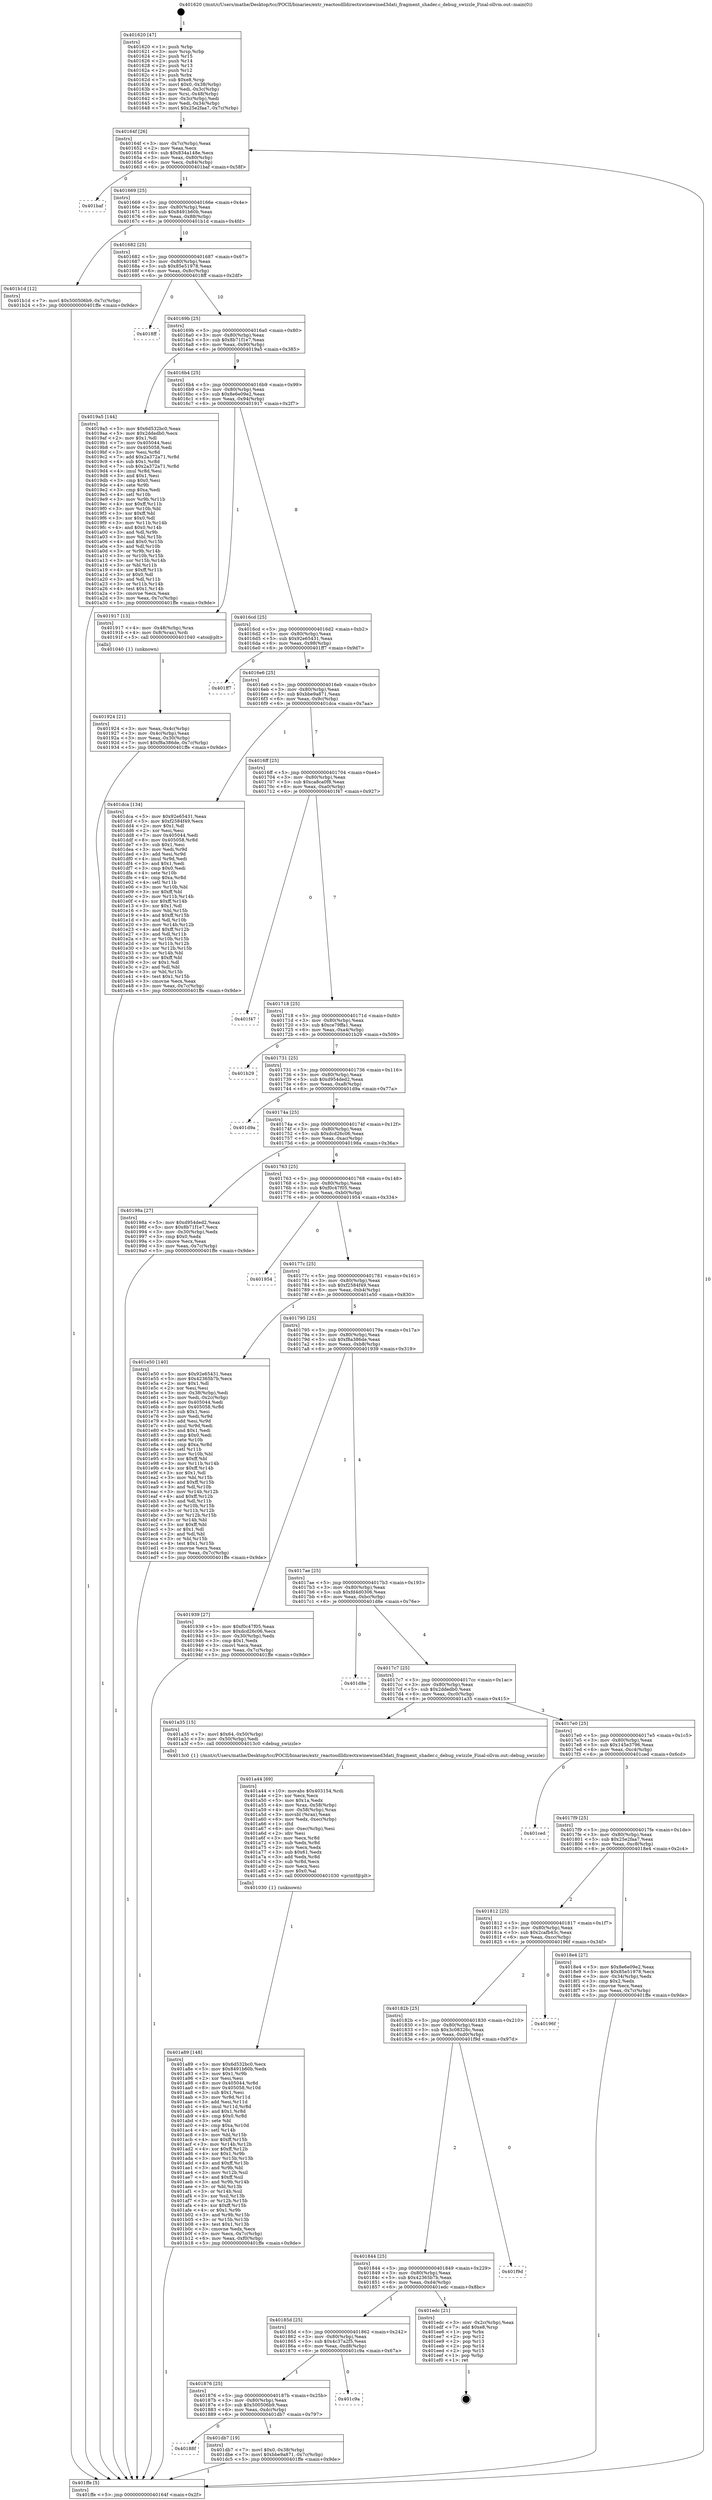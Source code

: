 digraph "0x401620" {
  label = "0x401620 (/mnt/c/Users/mathe/Desktop/tcc/POCII/binaries/extr_reactosdlldirectxwinewined3dati_fragment_shader.c_debug_swizzle_Final-ollvm.out::main(0))"
  labelloc = "t"
  node[shape=record]

  Entry [label="",width=0.3,height=0.3,shape=circle,fillcolor=black,style=filled]
  "0x40164f" [label="{
     0x40164f [26]\l
     | [instrs]\l
     &nbsp;&nbsp;0x40164f \<+3\>: mov -0x7c(%rbp),%eax\l
     &nbsp;&nbsp;0x401652 \<+2\>: mov %eax,%ecx\l
     &nbsp;&nbsp;0x401654 \<+6\>: sub $0x834a148e,%ecx\l
     &nbsp;&nbsp;0x40165a \<+3\>: mov %eax,-0x80(%rbp)\l
     &nbsp;&nbsp;0x40165d \<+6\>: mov %ecx,-0x84(%rbp)\l
     &nbsp;&nbsp;0x401663 \<+6\>: je 0000000000401baf \<main+0x58f\>\l
  }"]
  "0x401baf" [label="{
     0x401baf\l
  }", style=dashed]
  "0x401669" [label="{
     0x401669 [25]\l
     | [instrs]\l
     &nbsp;&nbsp;0x401669 \<+5\>: jmp 000000000040166e \<main+0x4e\>\l
     &nbsp;&nbsp;0x40166e \<+3\>: mov -0x80(%rbp),%eax\l
     &nbsp;&nbsp;0x401671 \<+5\>: sub $0x8491b60b,%eax\l
     &nbsp;&nbsp;0x401676 \<+6\>: mov %eax,-0x88(%rbp)\l
     &nbsp;&nbsp;0x40167c \<+6\>: je 0000000000401b1d \<main+0x4fd\>\l
  }"]
  Exit [label="",width=0.3,height=0.3,shape=circle,fillcolor=black,style=filled,peripheries=2]
  "0x401b1d" [label="{
     0x401b1d [12]\l
     | [instrs]\l
     &nbsp;&nbsp;0x401b1d \<+7\>: movl $0x500506b9,-0x7c(%rbp)\l
     &nbsp;&nbsp;0x401b24 \<+5\>: jmp 0000000000401ffe \<main+0x9de\>\l
  }"]
  "0x401682" [label="{
     0x401682 [25]\l
     | [instrs]\l
     &nbsp;&nbsp;0x401682 \<+5\>: jmp 0000000000401687 \<main+0x67\>\l
     &nbsp;&nbsp;0x401687 \<+3\>: mov -0x80(%rbp),%eax\l
     &nbsp;&nbsp;0x40168a \<+5\>: sub $0x85e51978,%eax\l
     &nbsp;&nbsp;0x40168f \<+6\>: mov %eax,-0x8c(%rbp)\l
     &nbsp;&nbsp;0x401695 \<+6\>: je 00000000004018ff \<main+0x2df\>\l
  }"]
  "0x40188f" [label="{
     0x40188f\l
  }", style=dashed]
  "0x4018ff" [label="{
     0x4018ff\l
  }", style=dashed]
  "0x40169b" [label="{
     0x40169b [25]\l
     | [instrs]\l
     &nbsp;&nbsp;0x40169b \<+5\>: jmp 00000000004016a0 \<main+0x80\>\l
     &nbsp;&nbsp;0x4016a0 \<+3\>: mov -0x80(%rbp),%eax\l
     &nbsp;&nbsp;0x4016a3 \<+5\>: sub $0x8b71f1e7,%eax\l
     &nbsp;&nbsp;0x4016a8 \<+6\>: mov %eax,-0x90(%rbp)\l
     &nbsp;&nbsp;0x4016ae \<+6\>: je 00000000004019a5 \<main+0x385\>\l
  }"]
  "0x401db7" [label="{
     0x401db7 [19]\l
     | [instrs]\l
     &nbsp;&nbsp;0x401db7 \<+7\>: movl $0x0,-0x38(%rbp)\l
     &nbsp;&nbsp;0x401dbe \<+7\>: movl $0xbbe9a871,-0x7c(%rbp)\l
     &nbsp;&nbsp;0x401dc5 \<+5\>: jmp 0000000000401ffe \<main+0x9de\>\l
  }"]
  "0x4019a5" [label="{
     0x4019a5 [144]\l
     | [instrs]\l
     &nbsp;&nbsp;0x4019a5 \<+5\>: mov $0x6d532bc0,%eax\l
     &nbsp;&nbsp;0x4019aa \<+5\>: mov $0x2ddedb0,%ecx\l
     &nbsp;&nbsp;0x4019af \<+2\>: mov $0x1,%dl\l
     &nbsp;&nbsp;0x4019b1 \<+7\>: mov 0x405044,%esi\l
     &nbsp;&nbsp;0x4019b8 \<+7\>: mov 0x405058,%edi\l
     &nbsp;&nbsp;0x4019bf \<+3\>: mov %esi,%r8d\l
     &nbsp;&nbsp;0x4019c2 \<+7\>: add $0x2a372a71,%r8d\l
     &nbsp;&nbsp;0x4019c9 \<+4\>: sub $0x1,%r8d\l
     &nbsp;&nbsp;0x4019cd \<+7\>: sub $0x2a372a71,%r8d\l
     &nbsp;&nbsp;0x4019d4 \<+4\>: imul %r8d,%esi\l
     &nbsp;&nbsp;0x4019d8 \<+3\>: and $0x1,%esi\l
     &nbsp;&nbsp;0x4019db \<+3\>: cmp $0x0,%esi\l
     &nbsp;&nbsp;0x4019de \<+4\>: sete %r9b\l
     &nbsp;&nbsp;0x4019e2 \<+3\>: cmp $0xa,%edi\l
     &nbsp;&nbsp;0x4019e5 \<+4\>: setl %r10b\l
     &nbsp;&nbsp;0x4019e9 \<+3\>: mov %r9b,%r11b\l
     &nbsp;&nbsp;0x4019ec \<+4\>: xor $0xff,%r11b\l
     &nbsp;&nbsp;0x4019f0 \<+3\>: mov %r10b,%bl\l
     &nbsp;&nbsp;0x4019f3 \<+3\>: xor $0xff,%bl\l
     &nbsp;&nbsp;0x4019f6 \<+3\>: xor $0x0,%dl\l
     &nbsp;&nbsp;0x4019f9 \<+3\>: mov %r11b,%r14b\l
     &nbsp;&nbsp;0x4019fc \<+4\>: and $0x0,%r14b\l
     &nbsp;&nbsp;0x401a00 \<+3\>: and %dl,%r9b\l
     &nbsp;&nbsp;0x401a03 \<+3\>: mov %bl,%r15b\l
     &nbsp;&nbsp;0x401a06 \<+4\>: and $0x0,%r15b\l
     &nbsp;&nbsp;0x401a0a \<+3\>: and %dl,%r10b\l
     &nbsp;&nbsp;0x401a0d \<+3\>: or %r9b,%r14b\l
     &nbsp;&nbsp;0x401a10 \<+3\>: or %r10b,%r15b\l
     &nbsp;&nbsp;0x401a13 \<+3\>: xor %r15b,%r14b\l
     &nbsp;&nbsp;0x401a16 \<+3\>: or %bl,%r11b\l
     &nbsp;&nbsp;0x401a19 \<+4\>: xor $0xff,%r11b\l
     &nbsp;&nbsp;0x401a1d \<+3\>: or $0x0,%dl\l
     &nbsp;&nbsp;0x401a20 \<+3\>: and %dl,%r11b\l
     &nbsp;&nbsp;0x401a23 \<+3\>: or %r11b,%r14b\l
     &nbsp;&nbsp;0x401a26 \<+4\>: test $0x1,%r14b\l
     &nbsp;&nbsp;0x401a2a \<+3\>: cmovne %ecx,%eax\l
     &nbsp;&nbsp;0x401a2d \<+3\>: mov %eax,-0x7c(%rbp)\l
     &nbsp;&nbsp;0x401a30 \<+5\>: jmp 0000000000401ffe \<main+0x9de\>\l
  }"]
  "0x4016b4" [label="{
     0x4016b4 [25]\l
     | [instrs]\l
     &nbsp;&nbsp;0x4016b4 \<+5\>: jmp 00000000004016b9 \<main+0x99\>\l
     &nbsp;&nbsp;0x4016b9 \<+3\>: mov -0x80(%rbp),%eax\l
     &nbsp;&nbsp;0x4016bc \<+5\>: sub $0x8e6e09e2,%eax\l
     &nbsp;&nbsp;0x4016c1 \<+6\>: mov %eax,-0x94(%rbp)\l
     &nbsp;&nbsp;0x4016c7 \<+6\>: je 0000000000401917 \<main+0x2f7\>\l
  }"]
  "0x401876" [label="{
     0x401876 [25]\l
     | [instrs]\l
     &nbsp;&nbsp;0x401876 \<+5\>: jmp 000000000040187b \<main+0x25b\>\l
     &nbsp;&nbsp;0x40187b \<+3\>: mov -0x80(%rbp),%eax\l
     &nbsp;&nbsp;0x40187e \<+5\>: sub $0x500506b9,%eax\l
     &nbsp;&nbsp;0x401883 \<+6\>: mov %eax,-0xdc(%rbp)\l
     &nbsp;&nbsp;0x401889 \<+6\>: je 0000000000401db7 \<main+0x797\>\l
  }"]
  "0x401917" [label="{
     0x401917 [13]\l
     | [instrs]\l
     &nbsp;&nbsp;0x401917 \<+4\>: mov -0x48(%rbp),%rax\l
     &nbsp;&nbsp;0x40191b \<+4\>: mov 0x8(%rax),%rdi\l
     &nbsp;&nbsp;0x40191f \<+5\>: call 0000000000401040 \<atoi@plt\>\l
     | [calls]\l
     &nbsp;&nbsp;0x401040 \{1\} (unknown)\l
  }"]
  "0x4016cd" [label="{
     0x4016cd [25]\l
     | [instrs]\l
     &nbsp;&nbsp;0x4016cd \<+5\>: jmp 00000000004016d2 \<main+0xb2\>\l
     &nbsp;&nbsp;0x4016d2 \<+3\>: mov -0x80(%rbp),%eax\l
     &nbsp;&nbsp;0x4016d5 \<+5\>: sub $0x92e65431,%eax\l
     &nbsp;&nbsp;0x4016da \<+6\>: mov %eax,-0x98(%rbp)\l
     &nbsp;&nbsp;0x4016e0 \<+6\>: je 0000000000401ff7 \<main+0x9d7\>\l
  }"]
  "0x401c9a" [label="{
     0x401c9a\l
  }", style=dashed]
  "0x401ff7" [label="{
     0x401ff7\l
  }", style=dashed]
  "0x4016e6" [label="{
     0x4016e6 [25]\l
     | [instrs]\l
     &nbsp;&nbsp;0x4016e6 \<+5\>: jmp 00000000004016eb \<main+0xcb\>\l
     &nbsp;&nbsp;0x4016eb \<+3\>: mov -0x80(%rbp),%eax\l
     &nbsp;&nbsp;0x4016ee \<+5\>: sub $0xbbe9a871,%eax\l
     &nbsp;&nbsp;0x4016f3 \<+6\>: mov %eax,-0x9c(%rbp)\l
     &nbsp;&nbsp;0x4016f9 \<+6\>: je 0000000000401dca \<main+0x7aa\>\l
  }"]
  "0x40185d" [label="{
     0x40185d [25]\l
     | [instrs]\l
     &nbsp;&nbsp;0x40185d \<+5\>: jmp 0000000000401862 \<main+0x242\>\l
     &nbsp;&nbsp;0x401862 \<+3\>: mov -0x80(%rbp),%eax\l
     &nbsp;&nbsp;0x401865 \<+5\>: sub $0x4c37a2f5,%eax\l
     &nbsp;&nbsp;0x40186a \<+6\>: mov %eax,-0xd8(%rbp)\l
     &nbsp;&nbsp;0x401870 \<+6\>: je 0000000000401c9a \<main+0x67a\>\l
  }"]
  "0x401dca" [label="{
     0x401dca [134]\l
     | [instrs]\l
     &nbsp;&nbsp;0x401dca \<+5\>: mov $0x92e65431,%eax\l
     &nbsp;&nbsp;0x401dcf \<+5\>: mov $0xf2584f49,%ecx\l
     &nbsp;&nbsp;0x401dd4 \<+2\>: mov $0x1,%dl\l
     &nbsp;&nbsp;0x401dd6 \<+2\>: xor %esi,%esi\l
     &nbsp;&nbsp;0x401dd8 \<+7\>: mov 0x405044,%edi\l
     &nbsp;&nbsp;0x401ddf \<+8\>: mov 0x405058,%r8d\l
     &nbsp;&nbsp;0x401de7 \<+3\>: sub $0x1,%esi\l
     &nbsp;&nbsp;0x401dea \<+3\>: mov %edi,%r9d\l
     &nbsp;&nbsp;0x401ded \<+3\>: add %esi,%r9d\l
     &nbsp;&nbsp;0x401df0 \<+4\>: imul %r9d,%edi\l
     &nbsp;&nbsp;0x401df4 \<+3\>: and $0x1,%edi\l
     &nbsp;&nbsp;0x401df7 \<+3\>: cmp $0x0,%edi\l
     &nbsp;&nbsp;0x401dfa \<+4\>: sete %r10b\l
     &nbsp;&nbsp;0x401dfe \<+4\>: cmp $0xa,%r8d\l
     &nbsp;&nbsp;0x401e02 \<+4\>: setl %r11b\l
     &nbsp;&nbsp;0x401e06 \<+3\>: mov %r10b,%bl\l
     &nbsp;&nbsp;0x401e09 \<+3\>: xor $0xff,%bl\l
     &nbsp;&nbsp;0x401e0c \<+3\>: mov %r11b,%r14b\l
     &nbsp;&nbsp;0x401e0f \<+4\>: xor $0xff,%r14b\l
     &nbsp;&nbsp;0x401e13 \<+3\>: xor $0x1,%dl\l
     &nbsp;&nbsp;0x401e16 \<+3\>: mov %bl,%r15b\l
     &nbsp;&nbsp;0x401e19 \<+4\>: and $0xff,%r15b\l
     &nbsp;&nbsp;0x401e1d \<+3\>: and %dl,%r10b\l
     &nbsp;&nbsp;0x401e20 \<+3\>: mov %r14b,%r12b\l
     &nbsp;&nbsp;0x401e23 \<+4\>: and $0xff,%r12b\l
     &nbsp;&nbsp;0x401e27 \<+3\>: and %dl,%r11b\l
     &nbsp;&nbsp;0x401e2a \<+3\>: or %r10b,%r15b\l
     &nbsp;&nbsp;0x401e2d \<+3\>: or %r11b,%r12b\l
     &nbsp;&nbsp;0x401e30 \<+3\>: xor %r12b,%r15b\l
     &nbsp;&nbsp;0x401e33 \<+3\>: or %r14b,%bl\l
     &nbsp;&nbsp;0x401e36 \<+3\>: xor $0xff,%bl\l
     &nbsp;&nbsp;0x401e39 \<+3\>: or $0x1,%dl\l
     &nbsp;&nbsp;0x401e3c \<+2\>: and %dl,%bl\l
     &nbsp;&nbsp;0x401e3e \<+3\>: or %bl,%r15b\l
     &nbsp;&nbsp;0x401e41 \<+4\>: test $0x1,%r15b\l
     &nbsp;&nbsp;0x401e45 \<+3\>: cmovne %ecx,%eax\l
     &nbsp;&nbsp;0x401e48 \<+3\>: mov %eax,-0x7c(%rbp)\l
     &nbsp;&nbsp;0x401e4b \<+5\>: jmp 0000000000401ffe \<main+0x9de\>\l
  }"]
  "0x4016ff" [label="{
     0x4016ff [25]\l
     | [instrs]\l
     &nbsp;&nbsp;0x4016ff \<+5\>: jmp 0000000000401704 \<main+0xe4\>\l
     &nbsp;&nbsp;0x401704 \<+3\>: mov -0x80(%rbp),%eax\l
     &nbsp;&nbsp;0x401707 \<+5\>: sub $0xca8ca0f8,%eax\l
     &nbsp;&nbsp;0x40170c \<+6\>: mov %eax,-0xa0(%rbp)\l
     &nbsp;&nbsp;0x401712 \<+6\>: je 0000000000401f47 \<main+0x927\>\l
  }"]
  "0x401edc" [label="{
     0x401edc [21]\l
     | [instrs]\l
     &nbsp;&nbsp;0x401edc \<+3\>: mov -0x2c(%rbp),%eax\l
     &nbsp;&nbsp;0x401edf \<+7\>: add $0xe8,%rsp\l
     &nbsp;&nbsp;0x401ee6 \<+1\>: pop %rbx\l
     &nbsp;&nbsp;0x401ee7 \<+2\>: pop %r12\l
     &nbsp;&nbsp;0x401ee9 \<+2\>: pop %r13\l
     &nbsp;&nbsp;0x401eeb \<+2\>: pop %r14\l
     &nbsp;&nbsp;0x401eed \<+2\>: pop %r15\l
     &nbsp;&nbsp;0x401eef \<+1\>: pop %rbp\l
     &nbsp;&nbsp;0x401ef0 \<+1\>: ret\l
  }"]
  "0x401f47" [label="{
     0x401f47\l
  }", style=dashed]
  "0x401718" [label="{
     0x401718 [25]\l
     | [instrs]\l
     &nbsp;&nbsp;0x401718 \<+5\>: jmp 000000000040171d \<main+0xfd\>\l
     &nbsp;&nbsp;0x40171d \<+3\>: mov -0x80(%rbp),%eax\l
     &nbsp;&nbsp;0x401720 \<+5\>: sub $0xce79ffa1,%eax\l
     &nbsp;&nbsp;0x401725 \<+6\>: mov %eax,-0xa4(%rbp)\l
     &nbsp;&nbsp;0x40172b \<+6\>: je 0000000000401b29 \<main+0x509\>\l
  }"]
  "0x401844" [label="{
     0x401844 [25]\l
     | [instrs]\l
     &nbsp;&nbsp;0x401844 \<+5\>: jmp 0000000000401849 \<main+0x229\>\l
     &nbsp;&nbsp;0x401849 \<+3\>: mov -0x80(%rbp),%eax\l
     &nbsp;&nbsp;0x40184c \<+5\>: sub $0x42365b7b,%eax\l
     &nbsp;&nbsp;0x401851 \<+6\>: mov %eax,-0xd4(%rbp)\l
     &nbsp;&nbsp;0x401857 \<+6\>: je 0000000000401edc \<main+0x8bc\>\l
  }"]
  "0x401b29" [label="{
     0x401b29\l
  }", style=dashed]
  "0x401731" [label="{
     0x401731 [25]\l
     | [instrs]\l
     &nbsp;&nbsp;0x401731 \<+5\>: jmp 0000000000401736 \<main+0x116\>\l
     &nbsp;&nbsp;0x401736 \<+3\>: mov -0x80(%rbp),%eax\l
     &nbsp;&nbsp;0x401739 \<+5\>: sub $0xd954ded2,%eax\l
     &nbsp;&nbsp;0x40173e \<+6\>: mov %eax,-0xa8(%rbp)\l
     &nbsp;&nbsp;0x401744 \<+6\>: je 0000000000401d9a \<main+0x77a\>\l
  }"]
  "0x401f9d" [label="{
     0x401f9d\l
  }", style=dashed]
  "0x401d9a" [label="{
     0x401d9a\l
  }", style=dashed]
  "0x40174a" [label="{
     0x40174a [25]\l
     | [instrs]\l
     &nbsp;&nbsp;0x40174a \<+5\>: jmp 000000000040174f \<main+0x12f\>\l
     &nbsp;&nbsp;0x40174f \<+3\>: mov -0x80(%rbp),%eax\l
     &nbsp;&nbsp;0x401752 \<+5\>: sub $0xdcd26c06,%eax\l
     &nbsp;&nbsp;0x401757 \<+6\>: mov %eax,-0xac(%rbp)\l
     &nbsp;&nbsp;0x40175d \<+6\>: je 000000000040198a \<main+0x36a\>\l
  }"]
  "0x40182b" [label="{
     0x40182b [25]\l
     | [instrs]\l
     &nbsp;&nbsp;0x40182b \<+5\>: jmp 0000000000401830 \<main+0x210\>\l
     &nbsp;&nbsp;0x401830 \<+3\>: mov -0x80(%rbp),%eax\l
     &nbsp;&nbsp;0x401833 \<+5\>: sub $0x3c08326c,%eax\l
     &nbsp;&nbsp;0x401838 \<+6\>: mov %eax,-0xd0(%rbp)\l
     &nbsp;&nbsp;0x40183e \<+6\>: je 0000000000401f9d \<main+0x97d\>\l
  }"]
  "0x40198a" [label="{
     0x40198a [27]\l
     | [instrs]\l
     &nbsp;&nbsp;0x40198a \<+5\>: mov $0xd954ded2,%eax\l
     &nbsp;&nbsp;0x40198f \<+5\>: mov $0x8b71f1e7,%ecx\l
     &nbsp;&nbsp;0x401994 \<+3\>: mov -0x30(%rbp),%edx\l
     &nbsp;&nbsp;0x401997 \<+3\>: cmp $0x0,%edx\l
     &nbsp;&nbsp;0x40199a \<+3\>: cmove %ecx,%eax\l
     &nbsp;&nbsp;0x40199d \<+3\>: mov %eax,-0x7c(%rbp)\l
     &nbsp;&nbsp;0x4019a0 \<+5\>: jmp 0000000000401ffe \<main+0x9de\>\l
  }"]
  "0x401763" [label="{
     0x401763 [25]\l
     | [instrs]\l
     &nbsp;&nbsp;0x401763 \<+5\>: jmp 0000000000401768 \<main+0x148\>\l
     &nbsp;&nbsp;0x401768 \<+3\>: mov -0x80(%rbp),%eax\l
     &nbsp;&nbsp;0x40176b \<+5\>: sub $0xf0c47f05,%eax\l
     &nbsp;&nbsp;0x401770 \<+6\>: mov %eax,-0xb0(%rbp)\l
     &nbsp;&nbsp;0x401776 \<+6\>: je 0000000000401954 \<main+0x334\>\l
  }"]
  "0x40196f" [label="{
     0x40196f\l
  }", style=dashed]
  "0x401954" [label="{
     0x401954\l
  }", style=dashed]
  "0x40177c" [label="{
     0x40177c [25]\l
     | [instrs]\l
     &nbsp;&nbsp;0x40177c \<+5\>: jmp 0000000000401781 \<main+0x161\>\l
     &nbsp;&nbsp;0x401781 \<+3\>: mov -0x80(%rbp),%eax\l
     &nbsp;&nbsp;0x401784 \<+5\>: sub $0xf2584f49,%eax\l
     &nbsp;&nbsp;0x401789 \<+6\>: mov %eax,-0xb4(%rbp)\l
     &nbsp;&nbsp;0x40178f \<+6\>: je 0000000000401e50 \<main+0x830\>\l
  }"]
  "0x401a89" [label="{
     0x401a89 [148]\l
     | [instrs]\l
     &nbsp;&nbsp;0x401a89 \<+5\>: mov $0x6d532bc0,%ecx\l
     &nbsp;&nbsp;0x401a8e \<+5\>: mov $0x8491b60b,%edx\l
     &nbsp;&nbsp;0x401a93 \<+3\>: mov $0x1,%r9b\l
     &nbsp;&nbsp;0x401a96 \<+2\>: xor %esi,%esi\l
     &nbsp;&nbsp;0x401a98 \<+8\>: mov 0x405044,%r8d\l
     &nbsp;&nbsp;0x401aa0 \<+8\>: mov 0x405058,%r10d\l
     &nbsp;&nbsp;0x401aa8 \<+3\>: sub $0x1,%esi\l
     &nbsp;&nbsp;0x401aab \<+3\>: mov %r8d,%r11d\l
     &nbsp;&nbsp;0x401aae \<+3\>: add %esi,%r11d\l
     &nbsp;&nbsp;0x401ab1 \<+4\>: imul %r11d,%r8d\l
     &nbsp;&nbsp;0x401ab5 \<+4\>: and $0x1,%r8d\l
     &nbsp;&nbsp;0x401ab9 \<+4\>: cmp $0x0,%r8d\l
     &nbsp;&nbsp;0x401abd \<+3\>: sete %bl\l
     &nbsp;&nbsp;0x401ac0 \<+4\>: cmp $0xa,%r10d\l
     &nbsp;&nbsp;0x401ac4 \<+4\>: setl %r14b\l
     &nbsp;&nbsp;0x401ac8 \<+3\>: mov %bl,%r15b\l
     &nbsp;&nbsp;0x401acb \<+4\>: xor $0xff,%r15b\l
     &nbsp;&nbsp;0x401acf \<+3\>: mov %r14b,%r12b\l
     &nbsp;&nbsp;0x401ad2 \<+4\>: xor $0xff,%r12b\l
     &nbsp;&nbsp;0x401ad6 \<+4\>: xor $0x1,%r9b\l
     &nbsp;&nbsp;0x401ada \<+3\>: mov %r15b,%r13b\l
     &nbsp;&nbsp;0x401add \<+4\>: and $0xff,%r13b\l
     &nbsp;&nbsp;0x401ae1 \<+3\>: and %r9b,%bl\l
     &nbsp;&nbsp;0x401ae4 \<+3\>: mov %r12b,%sil\l
     &nbsp;&nbsp;0x401ae7 \<+4\>: and $0xff,%sil\l
     &nbsp;&nbsp;0x401aeb \<+3\>: and %r9b,%r14b\l
     &nbsp;&nbsp;0x401aee \<+3\>: or %bl,%r13b\l
     &nbsp;&nbsp;0x401af1 \<+3\>: or %r14b,%sil\l
     &nbsp;&nbsp;0x401af4 \<+3\>: xor %sil,%r13b\l
     &nbsp;&nbsp;0x401af7 \<+3\>: or %r12b,%r15b\l
     &nbsp;&nbsp;0x401afa \<+4\>: xor $0xff,%r15b\l
     &nbsp;&nbsp;0x401afe \<+4\>: or $0x1,%r9b\l
     &nbsp;&nbsp;0x401b02 \<+3\>: and %r9b,%r15b\l
     &nbsp;&nbsp;0x401b05 \<+3\>: or %r15b,%r13b\l
     &nbsp;&nbsp;0x401b08 \<+4\>: test $0x1,%r13b\l
     &nbsp;&nbsp;0x401b0c \<+3\>: cmovne %edx,%ecx\l
     &nbsp;&nbsp;0x401b0f \<+3\>: mov %ecx,-0x7c(%rbp)\l
     &nbsp;&nbsp;0x401b12 \<+6\>: mov %eax,-0xf0(%rbp)\l
     &nbsp;&nbsp;0x401b18 \<+5\>: jmp 0000000000401ffe \<main+0x9de\>\l
  }"]
  "0x401e50" [label="{
     0x401e50 [140]\l
     | [instrs]\l
     &nbsp;&nbsp;0x401e50 \<+5\>: mov $0x92e65431,%eax\l
     &nbsp;&nbsp;0x401e55 \<+5\>: mov $0x42365b7b,%ecx\l
     &nbsp;&nbsp;0x401e5a \<+2\>: mov $0x1,%dl\l
     &nbsp;&nbsp;0x401e5c \<+2\>: xor %esi,%esi\l
     &nbsp;&nbsp;0x401e5e \<+3\>: mov -0x38(%rbp),%edi\l
     &nbsp;&nbsp;0x401e61 \<+3\>: mov %edi,-0x2c(%rbp)\l
     &nbsp;&nbsp;0x401e64 \<+7\>: mov 0x405044,%edi\l
     &nbsp;&nbsp;0x401e6b \<+8\>: mov 0x405058,%r8d\l
     &nbsp;&nbsp;0x401e73 \<+3\>: sub $0x1,%esi\l
     &nbsp;&nbsp;0x401e76 \<+3\>: mov %edi,%r9d\l
     &nbsp;&nbsp;0x401e79 \<+3\>: add %esi,%r9d\l
     &nbsp;&nbsp;0x401e7c \<+4\>: imul %r9d,%edi\l
     &nbsp;&nbsp;0x401e80 \<+3\>: and $0x1,%edi\l
     &nbsp;&nbsp;0x401e83 \<+3\>: cmp $0x0,%edi\l
     &nbsp;&nbsp;0x401e86 \<+4\>: sete %r10b\l
     &nbsp;&nbsp;0x401e8a \<+4\>: cmp $0xa,%r8d\l
     &nbsp;&nbsp;0x401e8e \<+4\>: setl %r11b\l
     &nbsp;&nbsp;0x401e92 \<+3\>: mov %r10b,%bl\l
     &nbsp;&nbsp;0x401e95 \<+3\>: xor $0xff,%bl\l
     &nbsp;&nbsp;0x401e98 \<+3\>: mov %r11b,%r14b\l
     &nbsp;&nbsp;0x401e9b \<+4\>: xor $0xff,%r14b\l
     &nbsp;&nbsp;0x401e9f \<+3\>: xor $0x1,%dl\l
     &nbsp;&nbsp;0x401ea2 \<+3\>: mov %bl,%r15b\l
     &nbsp;&nbsp;0x401ea5 \<+4\>: and $0xff,%r15b\l
     &nbsp;&nbsp;0x401ea9 \<+3\>: and %dl,%r10b\l
     &nbsp;&nbsp;0x401eac \<+3\>: mov %r14b,%r12b\l
     &nbsp;&nbsp;0x401eaf \<+4\>: and $0xff,%r12b\l
     &nbsp;&nbsp;0x401eb3 \<+3\>: and %dl,%r11b\l
     &nbsp;&nbsp;0x401eb6 \<+3\>: or %r10b,%r15b\l
     &nbsp;&nbsp;0x401eb9 \<+3\>: or %r11b,%r12b\l
     &nbsp;&nbsp;0x401ebc \<+3\>: xor %r12b,%r15b\l
     &nbsp;&nbsp;0x401ebf \<+3\>: or %r14b,%bl\l
     &nbsp;&nbsp;0x401ec2 \<+3\>: xor $0xff,%bl\l
     &nbsp;&nbsp;0x401ec5 \<+3\>: or $0x1,%dl\l
     &nbsp;&nbsp;0x401ec8 \<+2\>: and %dl,%bl\l
     &nbsp;&nbsp;0x401eca \<+3\>: or %bl,%r15b\l
     &nbsp;&nbsp;0x401ecd \<+4\>: test $0x1,%r15b\l
     &nbsp;&nbsp;0x401ed1 \<+3\>: cmovne %ecx,%eax\l
     &nbsp;&nbsp;0x401ed4 \<+3\>: mov %eax,-0x7c(%rbp)\l
     &nbsp;&nbsp;0x401ed7 \<+5\>: jmp 0000000000401ffe \<main+0x9de\>\l
  }"]
  "0x401795" [label="{
     0x401795 [25]\l
     | [instrs]\l
     &nbsp;&nbsp;0x401795 \<+5\>: jmp 000000000040179a \<main+0x17a\>\l
     &nbsp;&nbsp;0x40179a \<+3\>: mov -0x80(%rbp),%eax\l
     &nbsp;&nbsp;0x40179d \<+5\>: sub $0xf8a386de,%eax\l
     &nbsp;&nbsp;0x4017a2 \<+6\>: mov %eax,-0xb8(%rbp)\l
     &nbsp;&nbsp;0x4017a8 \<+6\>: je 0000000000401939 \<main+0x319\>\l
  }"]
  "0x401a44" [label="{
     0x401a44 [69]\l
     | [instrs]\l
     &nbsp;&nbsp;0x401a44 \<+10\>: movabs $0x403154,%rdi\l
     &nbsp;&nbsp;0x401a4e \<+2\>: xor %ecx,%ecx\l
     &nbsp;&nbsp;0x401a50 \<+5\>: mov $0x1a,%edx\l
     &nbsp;&nbsp;0x401a55 \<+4\>: mov %rax,-0x58(%rbp)\l
     &nbsp;&nbsp;0x401a59 \<+4\>: mov -0x58(%rbp),%rax\l
     &nbsp;&nbsp;0x401a5d \<+3\>: movsbl (%rax),%eax\l
     &nbsp;&nbsp;0x401a60 \<+6\>: mov %edx,-0xec(%rbp)\l
     &nbsp;&nbsp;0x401a66 \<+1\>: cltd\l
     &nbsp;&nbsp;0x401a67 \<+6\>: mov -0xec(%rbp),%esi\l
     &nbsp;&nbsp;0x401a6d \<+2\>: idiv %esi\l
     &nbsp;&nbsp;0x401a6f \<+3\>: mov %ecx,%r8d\l
     &nbsp;&nbsp;0x401a72 \<+3\>: sub %edx,%r8d\l
     &nbsp;&nbsp;0x401a75 \<+2\>: mov %ecx,%edx\l
     &nbsp;&nbsp;0x401a77 \<+3\>: sub $0x61,%edx\l
     &nbsp;&nbsp;0x401a7a \<+3\>: add %edx,%r8d\l
     &nbsp;&nbsp;0x401a7d \<+3\>: sub %r8d,%ecx\l
     &nbsp;&nbsp;0x401a80 \<+2\>: mov %ecx,%esi\l
     &nbsp;&nbsp;0x401a82 \<+2\>: mov $0x0,%al\l
     &nbsp;&nbsp;0x401a84 \<+5\>: call 0000000000401030 \<printf@plt\>\l
     | [calls]\l
     &nbsp;&nbsp;0x401030 \{1\} (unknown)\l
  }"]
  "0x401939" [label="{
     0x401939 [27]\l
     | [instrs]\l
     &nbsp;&nbsp;0x401939 \<+5\>: mov $0xf0c47f05,%eax\l
     &nbsp;&nbsp;0x40193e \<+5\>: mov $0xdcd26c06,%ecx\l
     &nbsp;&nbsp;0x401943 \<+3\>: mov -0x30(%rbp),%edx\l
     &nbsp;&nbsp;0x401946 \<+3\>: cmp $0x1,%edx\l
     &nbsp;&nbsp;0x401949 \<+3\>: cmovl %ecx,%eax\l
     &nbsp;&nbsp;0x40194c \<+3\>: mov %eax,-0x7c(%rbp)\l
     &nbsp;&nbsp;0x40194f \<+5\>: jmp 0000000000401ffe \<main+0x9de\>\l
  }"]
  "0x4017ae" [label="{
     0x4017ae [25]\l
     | [instrs]\l
     &nbsp;&nbsp;0x4017ae \<+5\>: jmp 00000000004017b3 \<main+0x193\>\l
     &nbsp;&nbsp;0x4017b3 \<+3\>: mov -0x80(%rbp),%eax\l
     &nbsp;&nbsp;0x4017b6 \<+5\>: sub $0xfd4d0306,%eax\l
     &nbsp;&nbsp;0x4017bb \<+6\>: mov %eax,-0xbc(%rbp)\l
     &nbsp;&nbsp;0x4017c1 \<+6\>: je 0000000000401d8e \<main+0x76e\>\l
  }"]
  "0x401924" [label="{
     0x401924 [21]\l
     | [instrs]\l
     &nbsp;&nbsp;0x401924 \<+3\>: mov %eax,-0x4c(%rbp)\l
     &nbsp;&nbsp;0x401927 \<+3\>: mov -0x4c(%rbp),%eax\l
     &nbsp;&nbsp;0x40192a \<+3\>: mov %eax,-0x30(%rbp)\l
     &nbsp;&nbsp;0x40192d \<+7\>: movl $0xf8a386de,-0x7c(%rbp)\l
     &nbsp;&nbsp;0x401934 \<+5\>: jmp 0000000000401ffe \<main+0x9de\>\l
  }"]
  "0x401d8e" [label="{
     0x401d8e\l
  }", style=dashed]
  "0x4017c7" [label="{
     0x4017c7 [25]\l
     | [instrs]\l
     &nbsp;&nbsp;0x4017c7 \<+5\>: jmp 00000000004017cc \<main+0x1ac\>\l
     &nbsp;&nbsp;0x4017cc \<+3\>: mov -0x80(%rbp),%eax\l
     &nbsp;&nbsp;0x4017cf \<+5\>: sub $0x2ddedb0,%eax\l
     &nbsp;&nbsp;0x4017d4 \<+6\>: mov %eax,-0xc0(%rbp)\l
     &nbsp;&nbsp;0x4017da \<+6\>: je 0000000000401a35 \<main+0x415\>\l
  }"]
  "0x401620" [label="{
     0x401620 [47]\l
     | [instrs]\l
     &nbsp;&nbsp;0x401620 \<+1\>: push %rbp\l
     &nbsp;&nbsp;0x401621 \<+3\>: mov %rsp,%rbp\l
     &nbsp;&nbsp;0x401624 \<+2\>: push %r15\l
     &nbsp;&nbsp;0x401626 \<+2\>: push %r14\l
     &nbsp;&nbsp;0x401628 \<+2\>: push %r13\l
     &nbsp;&nbsp;0x40162a \<+2\>: push %r12\l
     &nbsp;&nbsp;0x40162c \<+1\>: push %rbx\l
     &nbsp;&nbsp;0x40162d \<+7\>: sub $0xe8,%rsp\l
     &nbsp;&nbsp;0x401634 \<+7\>: movl $0x0,-0x38(%rbp)\l
     &nbsp;&nbsp;0x40163b \<+3\>: mov %edi,-0x3c(%rbp)\l
     &nbsp;&nbsp;0x40163e \<+4\>: mov %rsi,-0x48(%rbp)\l
     &nbsp;&nbsp;0x401642 \<+3\>: mov -0x3c(%rbp),%edi\l
     &nbsp;&nbsp;0x401645 \<+3\>: mov %edi,-0x34(%rbp)\l
     &nbsp;&nbsp;0x401648 \<+7\>: movl $0x25e2faa7,-0x7c(%rbp)\l
  }"]
  "0x401a35" [label="{
     0x401a35 [15]\l
     | [instrs]\l
     &nbsp;&nbsp;0x401a35 \<+7\>: movl $0x64,-0x50(%rbp)\l
     &nbsp;&nbsp;0x401a3c \<+3\>: mov -0x50(%rbp),%edi\l
     &nbsp;&nbsp;0x401a3f \<+5\>: call 00000000004013c0 \<debug_swizzle\>\l
     | [calls]\l
     &nbsp;&nbsp;0x4013c0 \{1\} (/mnt/c/Users/mathe/Desktop/tcc/POCII/binaries/extr_reactosdlldirectxwinewined3dati_fragment_shader.c_debug_swizzle_Final-ollvm.out::debug_swizzle)\l
  }"]
  "0x4017e0" [label="{
     0x4017e0 [25]\l
     | [instrs]\l
     &nbsp;&nbsp;0x4017e0 \<+5\>: jmp 00000000004017e5 \<main+0x1c5\>\l
     &nbsp;&nbsp;0x4017e5 \<+3\>: mov -0x80(%rbp),%eax\l
     &nbsp;&nbsp;0x4017e8 \<+5\>: sub $0x145e3796,%eax\l
     &nbsp;&nbsp;0x4017ed \<+6\>: mov %eax,-0xc4(%rbp)\l
     &nbsp;&nbsp;0x4017f3 \<+6\>: je 0000000000401ced \<main+0x6cd\>\l
  }"]
  "0x401ffe" [label="{
     0x401ffe [5]\l
     | [instrs]\l
     &nbsp;&nbsp;0x401ffe \<+5\>: jmp 000000000040164f \<main+0x2f\>\l
  }"]
  "0x401ced" [label="{
     0x401ced\l
  }", style=dashed]
  "0x4017f9" [label="{
     0x4017f9 [25]\l
     | [instrs]\l
     &nbsp;&nbsp;0x4017f9 \<+5\>: jmp 00000000004017fe \<main+0x1de\>\l
     &nbsp;&nbsp;0x4017fe \<+3\>: mov -0x80(%rbp),%eax\l
     &nbsp;&nbsp;0x401801 \<+5\>: sub $0x25e2faa7,%eax\l
     &nbsp;&nbsp;0x401806 \<+6\>: mov %eax,-0xc8(%rbp)\l
     &nbsp;&nbsp;0x40180c \<+6\>: je 00000000004018e4 \<main+0x2c4\>\l
  }"]
  "0x401812" [label="{
     0x401812 [25]\l
     | [instrs]\l
     &nbsp;&nbsp;0x401812 \<+5\>: jmp 0000000000401817 \<main+0x1f7\>\l
     &nbsp;&nbsp;0x401817 \<+3\>: mov -0x80(%rbp),%eax\l
     &nbsp;&nbsp;0x40181a \<+5\>: sub $0x2cafb43c,%eax\l
     &nbsp;&nbsp;0x40181f \<+6\>: mov %eax,-0xcc(%rbp)\l
     &nbsp;&nbsp;0x401825 \<+6\>: je 000000000040196f \<main+0x34f\>\l
  }"]
  "0x4018e4" [label="{
     0x4018e4 [27]\l
     | [instrs]\l
     &nbsp;&nbsp;0x4018e4 \<+5\>: mov $0x8e6e09e2,%eax\l
     &nbsp;&nbsp;0x4018e9 \<+5\>: mov $0x85e51978,%ecx\l
     &nbsp;&nbsp;0x4018ee \<+3\>: mov -0x34(%rbp),%edx\l
     &nbsp;&nbsp;0x4018f1 \<+3\>: cmp $0x2,%edx\l
     &nbsp;&nbsp;0x4018f4 \<+3\>: cmovne %ecx,%eax\l
     &nbsp;&nbsp;0x4018f7 \<+3\>: mov %eax,-0x7c(%rbp)\l
     &nbsp;&nbsp;0x4018fa \<+5\>: jmp 0000000000401ffe \<main+0x9de\>\l
  }"]
  Entry -> "0x401620" [label=" 1"]
  "0x40164f" -> "0x401baf" [label=" 0"]
  "0x40164f" -> "0x401669" [label=" 11"]
  "0x401edc" -> Exit [label=" 1"]
  "0x401669" -> "0x401b1d" [label=" 1"]
  "0x401669" -> "0x401682" [label=" 10"]
  "0x401e50" -> "0x401ffe" [label=" 1"]
  "0x401682" -> "0x4018ff" [label=" 0"]
  "0x401682" -> "0x40169b" [label=" 10"]
  "0x401dca" -> "0x401ffe" [label=" 1"]
  "0x40169b" -> "0x4019a5" [label=" 1"]
  "0x40169b" -> "0x4016b4" [label=" 9"]
  "0x401db7" -> "0x401ffe" [label=" 1"]
  "0x4016b4" -> "0x401917" [label=" 1"]
  "0x4016b4" -> "0x4016cd" [label=" 8"]
  "0x401876" -> "0x401db7" [label=" 1"]
  "0x4016cd" -> "0x401ff7" [label=" 0"]
  "0x4016cd" -> "0x4016e6" [label=" 8"]
  "0x401876" -> "0x40188f" [label=" 0"]
  "0x4016e6" -> "0x401dca" [label=" 1"]
  "0x4016e6" -> "0x4016ff" [label=" 7"]
  "0x40185d" -> "0x401c9a" [label=" 0"]
  "0x4016ff" -> "0x401f47" [label=" 0"]
  "0x4016ff" -> "0x401718" [label=" 7"]
  "0x40185d" -> "0x401876" [label=" 1"]
  "0x401718" -> "0x401b29" [label=" 0"]
  "0x401718" -> "0x401731" [label=" 7"]
  "0x401844" -> "0x401edc" [label=" 1"]
  "0x401731" -> "0x401d9a" [label=" 0"]
  "0x401731" -> "0x40174a" [label=" 7"]
  "0x401844" -> "0x40185d" [label=" 1"]
  "0x40174a" -> "0x40198a" [label=" 1"]
  "0x40174a" -> "0x401763" [label=" 6"]
  "0x40182b" -> "0x401f9d" [label=" 0"]
  "0x401763" -> "0x401954" [label=" 0"]
  "0x401763" -> "0x40177c" [label=" 6"]
  "0x40182b" -> "0x401844" [label=" 2"]
  "0x40177c" -> "0x401e50" [label=" 1"]
  "0x40177c" -> "0x401795" [label=" 5"]
  "0x401812" -> "0x40196f" [label=" 0"]
  "0x401795" -> "0x401939" [label=" 1"]
  "0x401795" -> "0x4017ae" [label=" 4"]
  "0x401812" -> "0x40182b" [label=" 2"]
  "0x4017ae" -> "0x401d8e" [label=" 0"]
  "0x4017ae" -> "0x4017c7" [label=" 4"]
  "0x401b1d" -> "0x401ffe" [label=" 1"]
  "0x4017c7" -> "0x401a35" [label=" 1"]
  "0x4017c7" -> "0x4017e0" [label=" 3"]
  "0x401a89" -> "0x401ffe" [label=" 1"]
  "0x4017e0" -> "0x401ced" [label=" 0"]
  "0x4017e0" -> "0x4017f9" [label=" 3"]
  "0x401a44" -> "0x401a89" [label=" 1"]
  "0x4017f9" -> "0x4018e4" [label=" 1"]
  "0x4017f9" -> "0x401812" [label=" 2"]
  "0x4018e4" -> "0x401ffe" [label=" 1"]
  "0x401620" -> "0x40164f" [label=" 1"]
  "0x401ffe" -> "0x40164f" [label=" 10"]
  "0x401917" -> "0x401924" [label=" 1"]
  "0x401924" -> "0x401ffe" [label=" 1"]
  "0x401939" -> "0x401ffe" [label=" 1"]
  "0x40198a" -> "0x401ffe" [label=" 1"]
  "0x4019a5" -> "0x401ffe" [label=" 1"]
  "0x401a35" -> "0x401a44" [label=" 1"]
}
